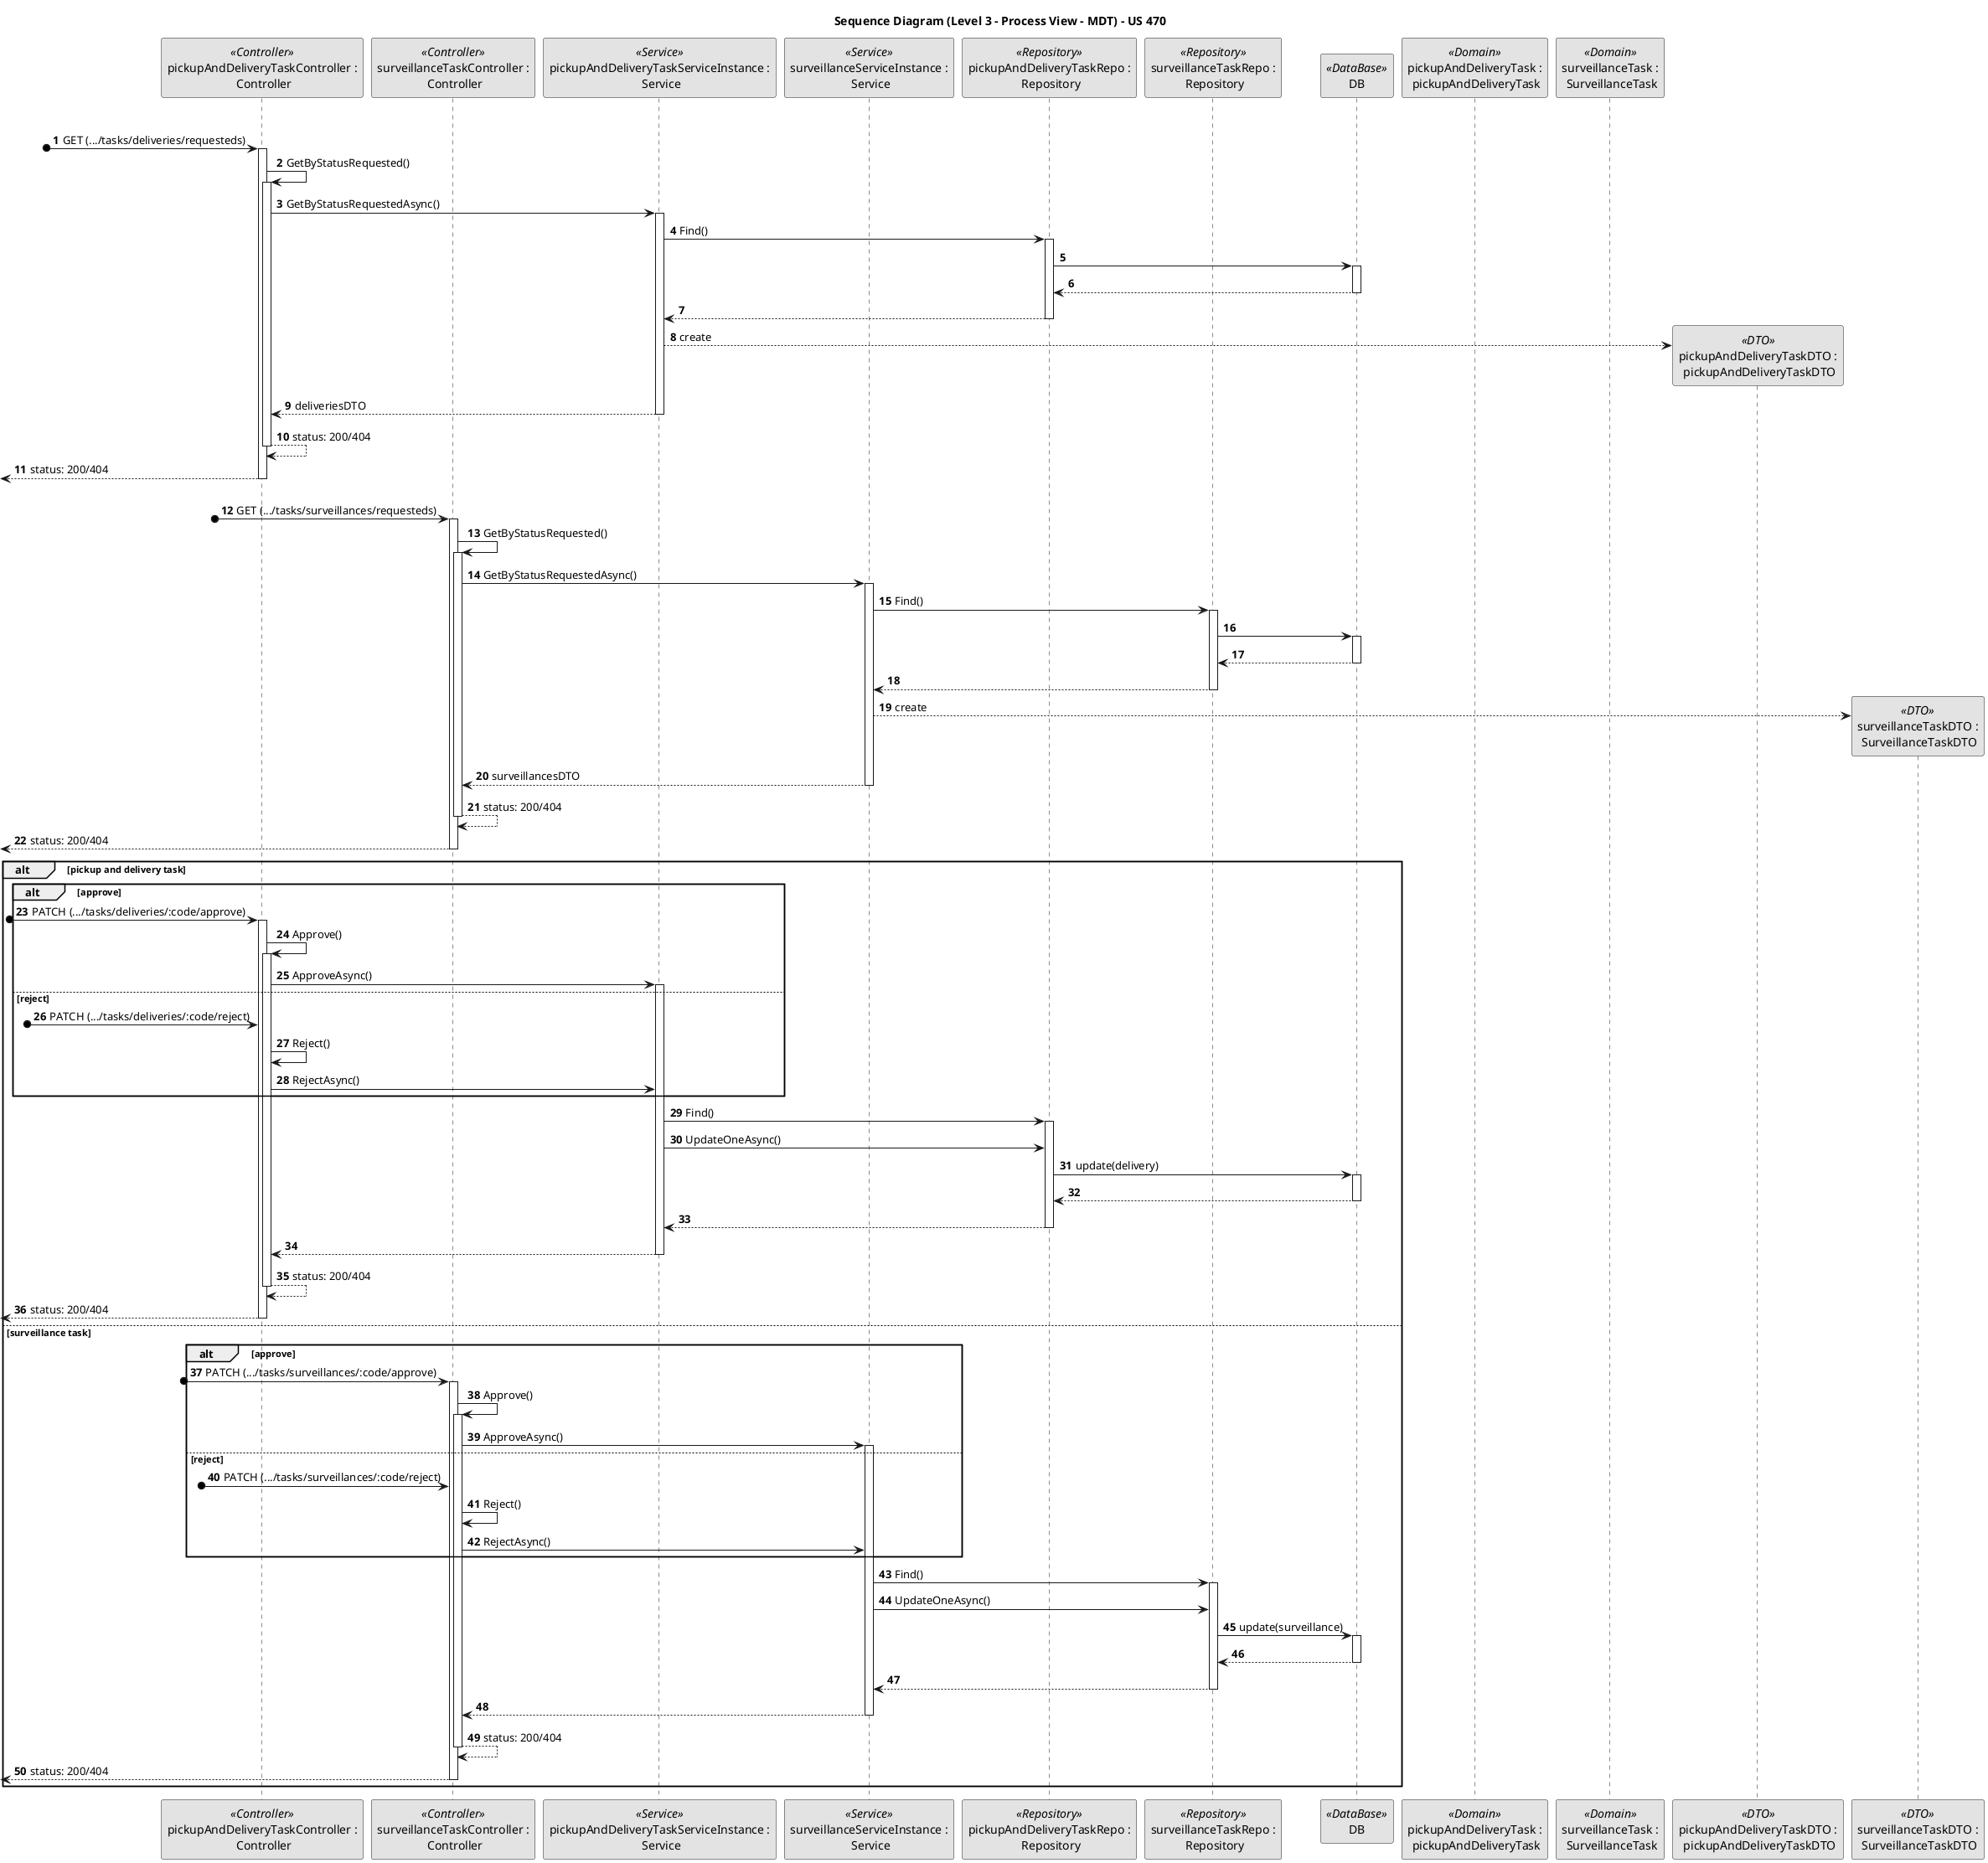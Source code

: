 @startuml
skinparam monochrome true
skinparam packageStyle rectangle
skinparam shadowing false

title Sequence Diagram (Level 3 - Process View - MDT) - US 470
autonumber

participant "pickupAndDeliveryTaskController :\n Controller" as ControllerDelivery <<Controller>>
participant "surveillanceTaskController :\n Controller" as ControllerSurveillance <<Controller>>
participant "pickupAndDeliveryTaskServiceInstance :\n Service" as ServiceDelivery <<Service>>
participant "surveillanceServiceInstance :\n Service" as ServiceSurveillance <<Service>>
participant "pickupAndDeliveryTaskRepo :\n Repository" as RepoDelivery <<Repository>>
participant "surveillanceTaskRepo :\n Repository" as RepoSurveillance <<Repository>>
participant "DB" as DB <<DataBase>>
participant "pickupAndDeliveryTask :\n pickupAndDeliveryTask" as PickupAndDeliveryTask <<Domain>>
participant "surveillanceTask :\n SurveillanceTask" as SurveillanceTask <<Domain>>
participant "pickupAndDeliveryTaskDTO :\n pickupAndDeliveryTaskDTO" as PickupAndDeliveryTaskDTO <<DTO>>
participant "surveillanceTaskDTO :\n SurveillanceTaskDTO" as SurveillanceTaskDTO <<DTO>>

alt pickup and delivery task
    ?o-> ControllerDelivery : GET (.../tasks/deliveries/requesteds)
    activate ControllerDelivery
        ControllerDelivery -> ControllerDelivery : GetByStatusRequested()
        activate ControllerDelivery
            ControllerDelivery -> ServiceDelivery : GetByStatusRequestedAsync()
            activate ServiceDelivery
                ServiceDelivery -> RepoDelivery : Find()
                activate RepoDelivery
                    RepoDelivery -> DB :
                    activate DB
                    DB --> RepoDelivery :
                    deactivate DB
                    RepoDelivery --> ServiceDelivery :
                deactivate RepoDelivery
                ServiceDelivery --> PickupAndDeliveryTaskDTO**: create
                ServiceDelivery --> ControllerDelivery : deliveriesDTO
            deactivate ServiceDelivery
            ControllerDelivery --> ControllerDelivery : status: 200/404
        deactivate ControllerDelivery

        <-- ControllerDelivery : status: 200/404
    deactivate ControllerDelivery
else surveillance task
    ?o-> ControllerSurveillance : GET (.../tasks/surveillances/requesteds)
    activate ControllerSurveillance
        ControllerSurveillance -> ControllerSurveillance : GetByStatusRequested()
        activate ControllerSurveillance
            ControllerSurveillance -> ServiceSurveillance : GetByStatusRequestedAsync()
            activate ServiceSurveillance
                ServiceSurveillance -> RepoSurveillance : Find()
                activate RepoSurveillance
                    RepoSurveillance -> DB :
                    activate DB
                    DB --> RepoSurveillance :
                    deactivate DB
                    RepoSurveillance --> ServiceSurveillance :
                deactivate RepoSurveillance
                ServiceSurveillance --> SurveillanceTaskDTO**: create
                ServiceSurveillance --> ControllerSurveillance : surveillancesDTO
            deactivate ServiceSurveillance
            ControllerSurveillance --> ControllerSurveillance : status: 200/404
        deactivate ControllerSurveillance

        <-- ControllerSurveillance : status: 200/404
    deactivate ControllerSurveillance

alt pickup and delivery task
    alt approve
        ?o-> ControllerDelivery : PATCH (.../tasks/deliveries/:code/approve)
        activate ControllerDelivery
            ControllerDelivery -> ControllerDelivery : Approve()
            activate ControllerDelivery
                ControllerDelivery -> ServiceDelivery : ApproveAsync()
                activate ServiceDelivery
    else reject
        ?o-> ControllerDelivery : PATCH (.../tasks/deliveries/:code/reject)
            ControllerDelivery -> ControllerDelivery : Reject()
                ControllerDelivery -> ServiceDelivery : RejectAsync()
    end
                ServiceDelivery -> RepoDelivery : Find()
                activate RepoDelivery
                    ServiceDelivery -> RepoDelivery : UpdateOneAsync()
                    RepoDelivery -> DB : update(delivery)
                    activate DB
                    DB --> RepoDelivery :
                    deactivate DB
                RepoDelivery --> ServiceDelivery :
                deactivate RepoDelivery
                ServiceDelivery --> ControllerDelivery :
            deactivate ServiceDelivery
            ControllerDelivery --> ControllerDelivery : status: 200/404
        deactivate ControllerDelivery

    <-- ControllerDelivery : status: 200/404
        deactivate ControllerDelivery
    else surveillance task
    alt approve
        ?o-> ControllerSurveillance : PATCH (.../tasks/surveillances/:code/approve)
        activate ControllerSurveillance
            ControllerSurveillance -> ControllerSurveillance : Approve()
            activate ControllerSurveillance
                ControllerSurveillance -> ServiceSurveillance : ApproveAsync()
                activate ServiceSurveillance
    else reject
        ?o-> ControllerSurveillance : PATCH (.../tasks/surveillances/:code/reject)
            ControllerSurveillance -> ControllerSurveillance : Reject()
                ControllerSurveillance -> ServiceSurveillance : RejectAsync()
    end
                ServiceSurveillance -> RepoSurveillance : Find()
                activate RepoSurveillance
                    ServiceSurveillance -> RepoSurveillance : UpdateOneAsync()
                    RepoSurveillance -> DB : update(surveillance)
                    activate DB
                    DB --> RepoSurveillance :
                    deactivate DB
                RepoSurveillance --> ServiceSurveillance :
                deactivate RepoSurveillance
                ServiceSurveillance --> ControllerSurveillance :
            deactivate ServiceSurveillance
            ControllerSurveillance --> ControllerSurveillance : status: 200/404
        deactivate ControllerSurveillance

    <-- ControllerSurveillance : status: 200/404
        deactivate ControllerSurveillance
end


@enduml